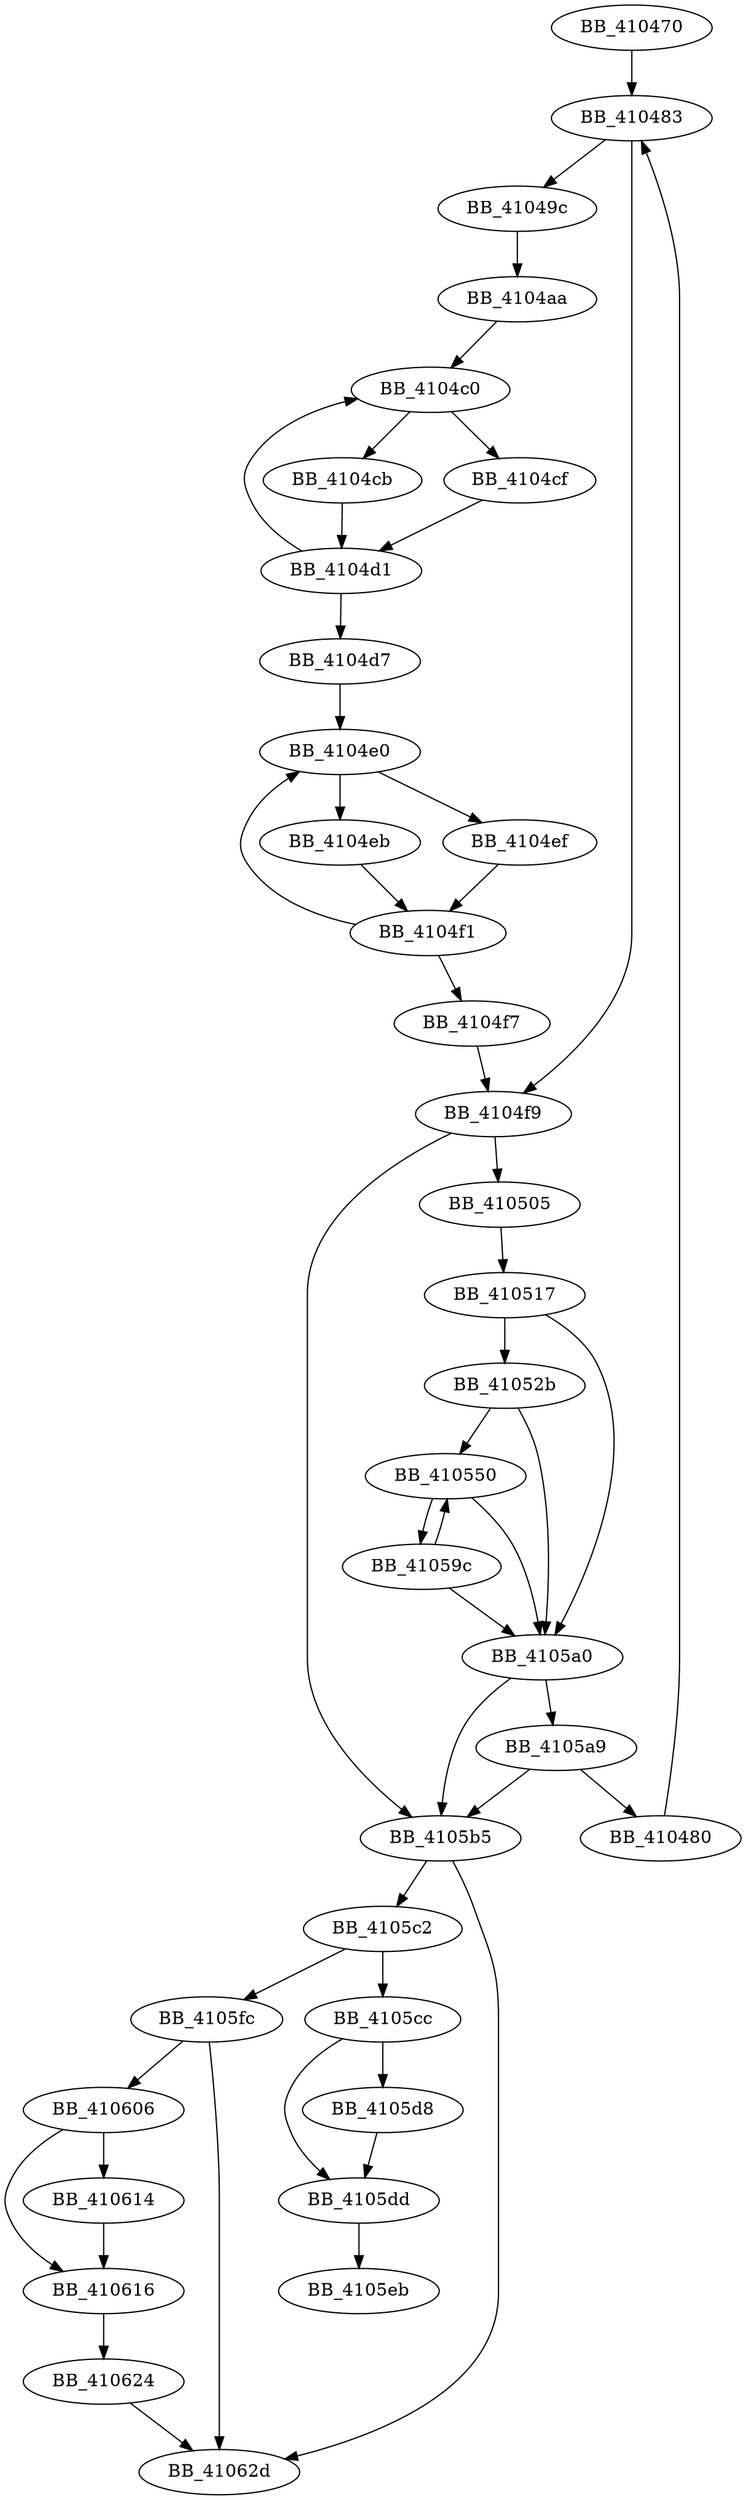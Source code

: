 DiGraph sub_410470{
BB_410470->BB_410483
BB_410480->BB_410483
BB_410483->BB_41049c
BB_410483->BB_4104f9
BB_41049c->BB_4104aa
BB_4104aa->BB_4104c0
BB_4104c0->BB_4104cb
BB_4104c0->BB_4104cf
BB_4104cb->BB_4104d1
BB_4104cf->BB_4104d1
BB_4104d1->BB_4104c0
BB_4104d1->BB_4104d7
BB_4104d7->BB_4104e0
BB_4104e0->BB_4104eb
BB_4104e0->BB_4104ef
BB_4104eb->BB_4104f1
BB_4104ef->BB_4104f1
BB_4104f1->BB_4104e0
BB_4104f1->BB_4104f7
BB_4104f7->BB_4104f9
BB_4104f9->BB_410505
BB_4104f9->BB_4105b5
BB_410505->BB_410517
BB_410517->BB_41052b
BB_410517->BB_4105a0
BB_41052b->BB_410550
BB_41052b->BB_4105a0
BB_410550->BB_41059c
BB_410550->BB_4105a0
BB_41059c->BB_410550
BB_41059c->BB_4105a0
BB_4105a0->BB_4105a9
BB_4105a0->BB_4105b5
BB_4105a9->BB_410480
BB_4105a9->BB_4105b5
BB_4105b5->BB_4105c2
BB_4105b5->BB_41062d
BB_4105c2->BB_4105cc
BB_4105c2->BB_4105fc
BB_4105cc->BB_4105d8
BB_4105cc->BB_4105dd
BB_4105d8->BB_4105dd
BB_4105dd->BB_4105eb
BB_4105fc->BB_410606
BB_4105fc->BB_41062d
BB_410606->BB_410614
BB_410606->BB_410616
BB_410614->BB_410616
BB_410616->BB_410624
BB_410624->BB_41062d
}
